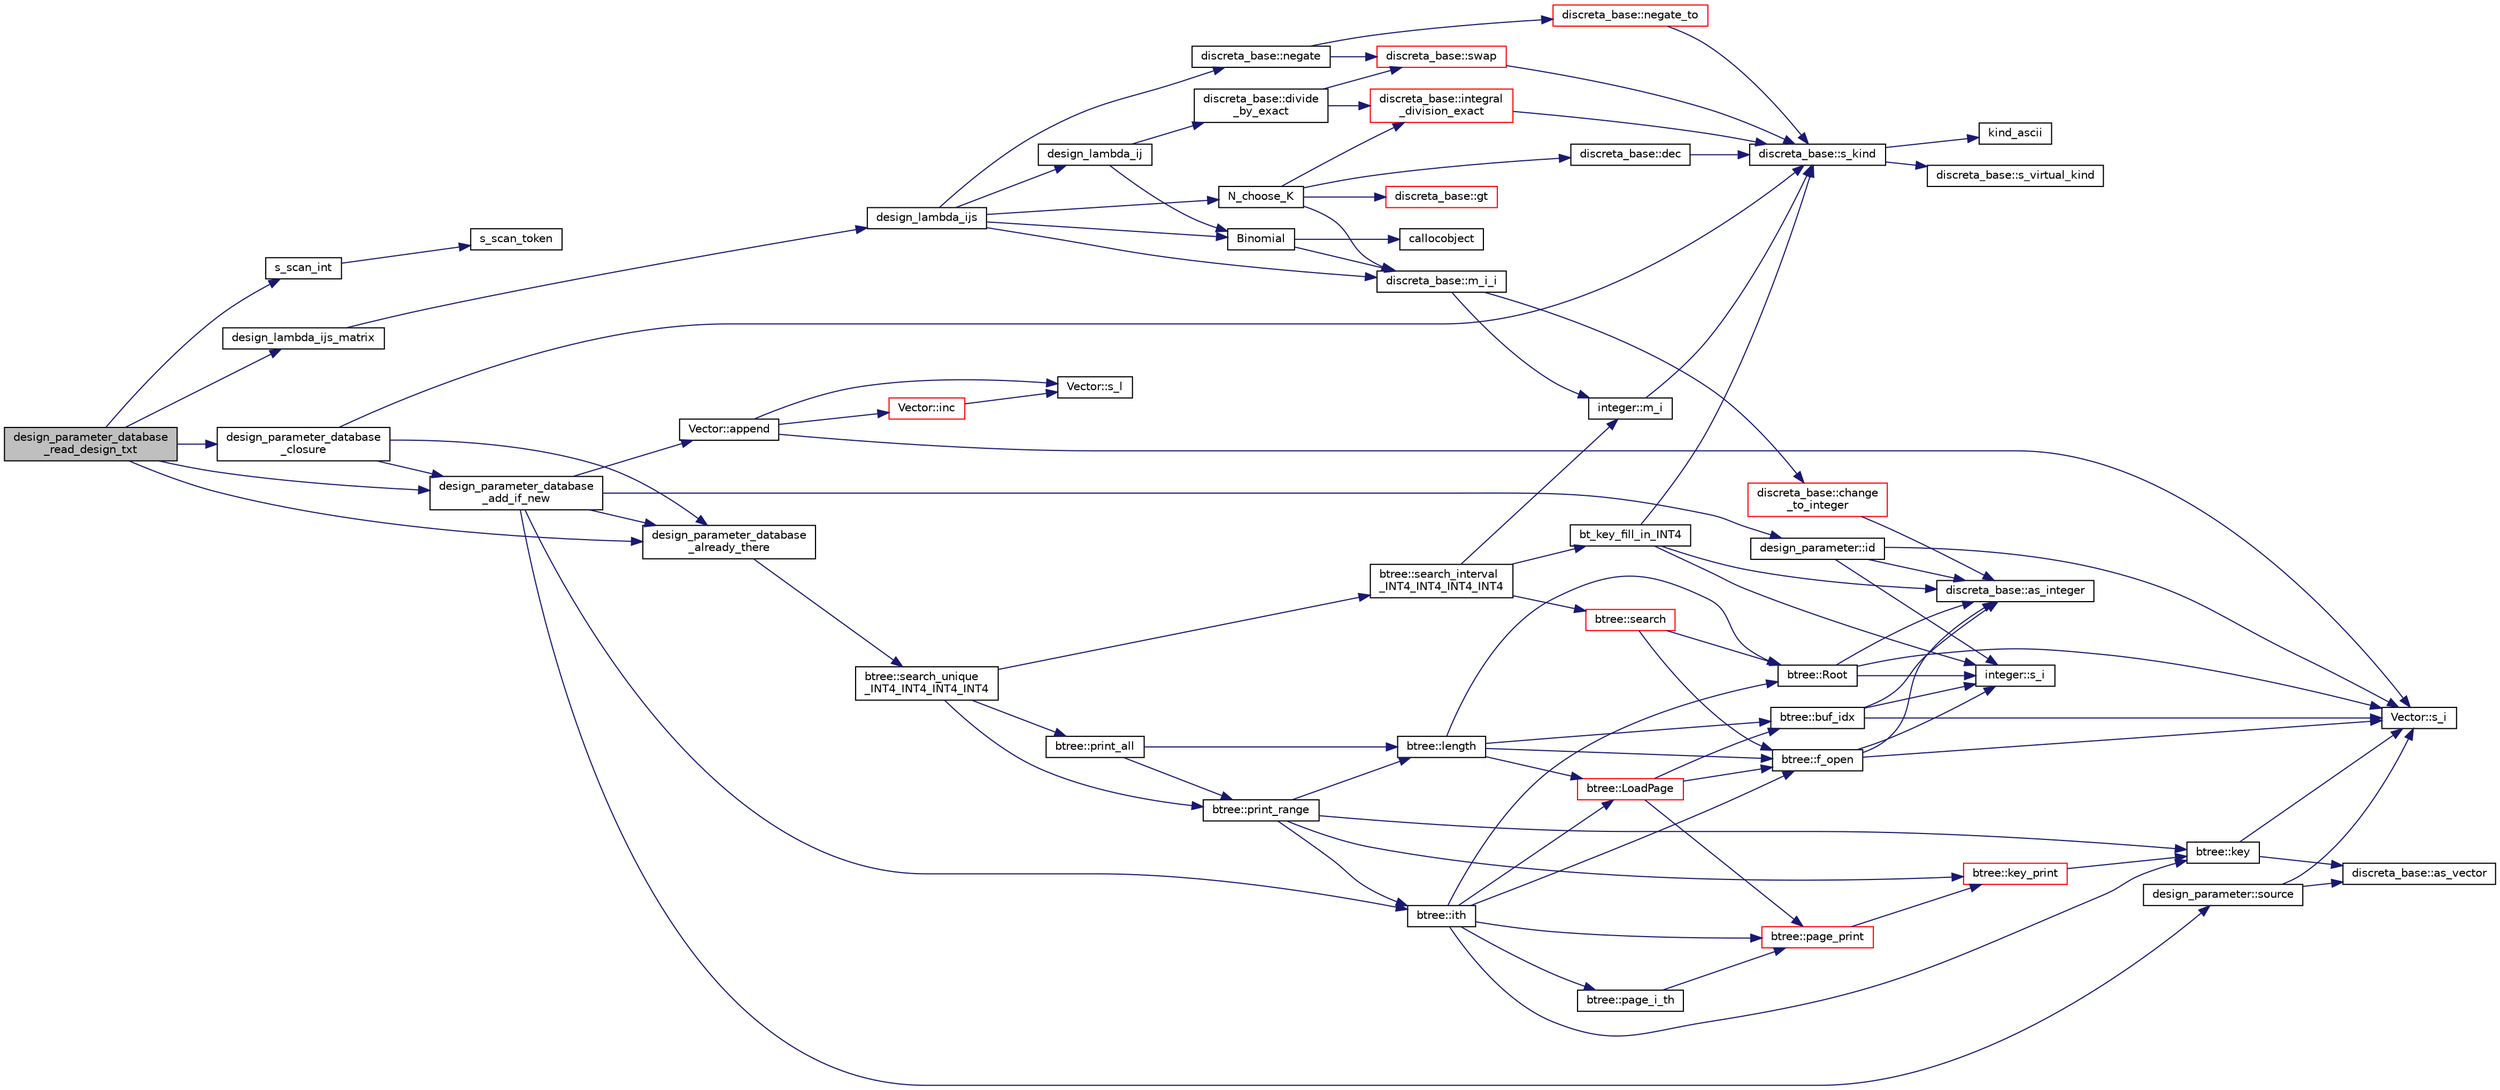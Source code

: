 digraph "design_parameter_database_read_design_txt"
{
  edge [fontname="Helvetica",fontsize="10",labelfontname="Helvetica",labelfontsize="10"];
  node [fontname="Helvetica",fontsize="10",shape=record];
  rankdir="LR";
  Node1096 [label="design_parameter_database\l_read_design_txt",height=0.2,width=0.4,color="black", fillcolor="grey75", style="filled", fontcolor="black"];
  Node1096 -> Node1097 [color="midnightblue",fontsize="10",style="solid",fontname="Helvetica"];
  Node1097 [label="s_scan_int",height=0.2,width=0.4,color="black", fillcolor="white", style="filled",URL="$d5/db4/io__and__os_8h.html#ab43cab8ae063700a2fc82113b69eea5f"];
  Node1097 -> Node1098 [color="midnightblue",fontsize="10",style="solid",fontname="Helvetica"];
  Node1098 [label="s_scan_token",height=0.2,width=0.4,color="black", fillcolor="white", style="filled",URL="$d4/d74/util_8_c.html#a8d1a4ad92d09138f7a1a7e389469ed45"];
  Node1096 -> Node1099 [color="midnightblue",fontsize="10",style="solid",fontname="Helvetica"];
  Node1099 [label="design_lambda_ijs_matrix",height=0.2,width=0.4,color="black", fillcolor="white", style="filled",URL="$d1/dec/lib_2_d_i_s_c_r_e_t_a_2design_8_c.html#a77a457666b8a4a24f1208d257a53f3fb"];
  Node1099 -> Node1100 [color="midnightblue",fontsize="10",style="solid",fontname="Helvetica"];
  Node1100 [label="design_lambda_ijs",height=0.2,width=0.4,color="black", fillcolor="white", style="filled",URL="$d1/dec/lib_2_d_i_s_c_r_e_t_a_2design_8_c.html#a89f8e89e9ddb69c6871c43b5253363f2"];
  Node1100 -> Node1101 [color="midnightblue",fontsize="10",style="solid",fontname="Helvetica"];
  Node1101 [label="discreta_base::m_i_i",height=0.2,width=0.4,color="black", fillcolor="white", style="filled",URL="$d7/d71/classdiscreta__base.html#aa231464a9d4bc233f66608021c9ad997"];
  Node1101 -> Node1102 [color="midnightblue",fontsize="10",style="solid",fontname="Helvetica"];
  Node1102 [label="discreta_base::change\l_to_integer",height=0.2,width=0.4,color="red", fillcolor="white", style="filled",URL="$d7/d71/classdiscreta__base.html#a58a5a5bd8f8e6f2dd7b4483b66dc7bb9"];
  Node1102 -> Node1112 [color="midnightblue",fontsize="10",style="solid",fontname="Helvetica"];
  Node1112 [label="discreta_base::as_integer",height=0.2,width=0.4,color="black", fillcolor="white", style="filled",URL="$d7/d71/classdiscreta__base.html#a00d7691eaf874fd283d942692fe8dd26"];
  Node1101 -> Node1174 [color="midnightblue",fontsize="10",style="solid",fontname="Helvetica"];
  Node1174 [label="integer::m_i",height=0.2,width=0.4,color="black", fillcolor="white", style="filled",URL="$d0/de5/classinteger.html#a869091f0a0f35f5354c8c4a70250e8a9"];
  Node1174 -> Node1106 [color="midnightblue",fontsize="10",style="solid",fontname="Helvetica"];
  Node1106 [label="discreta_base::s_kind",height=0.2,width=0.4,color="black", fillcolor="white", style="filled",URL="$d7/d71/classdiscreta__base.html#a8a830025c74adbbc3362418a7c2ba157"];
  Node1106 -> Node1107 [color="midnightblue",fontsize="10",style="solid",fontname="Helvetica"];
  Node1107 [label="discreta_base::s_virtual_kind",height=0.2,width=0.4,color="black", fillcolor="white", style="filled",URL="$d7/d71/classdiscreta__base.html#a52778a6d6943a468be083d0785d418fb"];
  Node1106 -> Node1108 [color="midnightblue",fontsize="10",style="solid",fontname="Helvetica"];
  Node1108 [label="kind_ascii",height=0.2,width=0.4,color="black", fillcolor="white", style="filled",URL="$d9/d60/discreta_8h.html#ad0ce825a9f29bc6cec27e1b64cfe27bf"];
  Node1100 -> Node1175 [color="midnightblue",fontsize="10",style="solid",fontname="Helvetica"];
  Node1175 [label="Binomial",height=0.2,width=0.4,color="black", fillcolor="white", style="filled",URL="$d9/d60/discreta_8h.html#a832bb13a7500f74e6ce6fd77a4133dcf"];
  Node1175 -> Node1101 [color="midnightblue",fontsize="10",style="solid",fontname="Helvetica"];
  Node1175 -> Node1176 [color="midnightblue",fontsize="10",style="solid",fontname="Helvetica"];
  Node1176 [label="callocobject",height=0.2,width=0.4,color="black", fillcolor="white", style="filled",URL="$d3/d72/global_8_c.html#a8bbcb8338d159223714097d10e94364d"];
  Node1100 -> Node1177 [color="midnightblue",fontsize="10",style="solid",fontname="Helvetica"];
  Node1177 [label="discreta_base::negate",height=0.2,width=0.4,color="black", fillcolor="white", style="filled",URL="$d7/d71/classdiscreta__base.html#aac1be1125008f8a93a3083cd1a43878d"];
  Node1177 -> Node1178 [color="midnightblue",fontsize="10",style="solid",fontname="Helvetica"];
  Node1178 [label="discreta_base::negate_to",height=0.2,width=0.4,color="red", fillcolor="white", style="filled",URL="$d7/d71/classdiscreta__base.html#a65ad2034f2f4518d424b814974018a03"];
  Node1178 -> Node1106 [color="midnightblue",fontsize="10",style="solid",fontname="Helvetica"];
  Node1177 -> Node1179 [color="midnightblue",fontsize="10",style="solid",fontname="Helvetica"];
  Node1179 [label="discreta_base::swap",height=0.2,width=0.4,color="red", fillcolor="white", style="filled",URL="$d7/d71/classdiscreta__base.html#a2e8acbb9d3476675dac5b6a583b0293e"];
  Node1179 -> Node1106 [color="midnightblue",fontsize="10",style="solid",fontname="Helvetica"];
  Node1100 -> Node1180 [color="midnightblue",fontsize="10",style="solid",fontname="Helvetica"];
  Node1180 [label="design_lambda_ij",height=0.2,width=0.4,color="black", fillcolor="white", style="filled",URL="$d1/dec/lib_2_d_i_s_c_r_e_t_a_2design_8_c.html#a26d7065876dd8456e46e4bbb77a97650"];
  Node1180 -> Node1175 [color="midnightblue",fontsize="10",style="solid",fontname="Helvetica"];
  Node1180 -> Node1181 [color="midnightblue",fontsize="10",style="solid",fontname="Helvetica"];
  Node1181 [label="discreta_base::divide\l_by_exact",height=0.2,width=0.4,color="black", fillcolor="white", style="filled",URL="$d7/d71/classdiscreta__base.html#a14ea31dd075b20644457db08319389ef"];
  Node1181 -> Node1182 [color="midnightblue",fontsize="10",style="solid",fontname="Helvetica"];
  Node1182 [label="discreta_base::integral\l_division_exact",height=0.2,width=0.4,color="red", fillcolor="white", style="filled",URL="$d7/d71/classdiscreta__base.html#a77aa5f7ddec1f6baa8fb39fa16f479af"];
  Node1182 -> Node1106 [color="midnightblue",fontsize="10",style="solid",fontname="Helvetica"];
  Node1181 -> Node1179 [color="midnightblue",fontsize="10",style="solid",fontname="Helvetica"];
  Node1100 -> Node1184 [color="midnightblue",fontsize="10",style="solid",fontname="Helvetica"];
  Node1184 [label="N_choose_K",height=0.2,width=0.4,color="black", fillcolor="white", style="filled",URL="$d9/d60/discreta_8h.html#a21dbd2ab337323b55df9230b6ded86e7"];
  Node1184 -> Node1101 [color="midnightblue",fontsize="10",style="solid",fontname="Helvetica"];
  Node1184 -> Node1185 [color="midnightblue",fontsize="10",style="solid",fontname="Helvetica"];
  Node1185 [label="discreta_base::gt",height=0.2,width=0.4,color="red", fillcolor="white", style="filled",URL="$d7/d71/classdiscreta__base.html#ac7dbe66505d512c802c0698c13b05605"];
  Node1184 -> Node1187 [color="midnightblue",fontsize="10",style="solid",fontname="Helvetica"];
  Node1187 [label="discreta_base::dec",height=0.2,width=0.4,color="black", fillcolor="white", style="filled",URL="$d7/d71/classdiscreta__base.html#a11449a5cfa7dc5f5600e012517af6f0f"];
  Node1187 -> Node1106 [color="midnightblue",fontsize="10",style="solid",fontname="Helvetica"];
  Node1184 -> Node1182 [color="midnightblue",fontsize="10",style="solid",fontname="Helvetica"];
  Node1096 -> Node1188 [color="midnightblue",fontsize="10",style="solid",fontname="Helvetica"];
  Node1188 [label="design_parameter_database\l_already_there",height=0.2,width=0.4,color="black", fillcolor="white", style="filled",URL="$d1/dec/lib_2_d_i_s_c_r_e_t_a_2design_8_c.html#a1a30451e84e5db071c2b0de9262b9753"];
  Node1188 -> Node1189 [color="midnightblue",fontsize="10",style="solid",fontname="Helvetica"];
  Node1189 [label="btree::search_unique\l_INT4_INT4_INT4_INT4",height=0.2,width=0.4,color="black", fillcolor="white", style="filled",URL="$dd/db0/classbtree.html#a84ca9f7c7d10a5fbf123bf68081519e1"];
  Node1189 -> Node1190 [color="midnightblue",fontsize="10",style="solid",fontname="Helvetica"];
  Node1190 [label="btree::search_interval\l_INT4_INT4_INT4_INT4",height=0.2,width=0.4,color="black", fillcolor="white", style="filled",URL="$dd/db0/classbtree.html#a5a22b7f3ea6107cda032f669c00ad3d9"];
  Node1190 -> Node1174 [color="midnightblue",fontsize="10",style="solid",fontname="Helvetica"];
  Node1190 -> Node1191 [color="midnightblue",fontsize="10",style="solid",fontname="Helvetica"];
  Node1191 [label="bt_key_fill_in_INT4",height=0.2,width=0.4,color="black", fillcolor="white", style="filled",URL="$d0/db3/bt__key_8_c.html#ab9236cc7f045b1beefa9445abd170dff"];
  Node1191 -> Node1106 [color="midnightblue",fontsize="10",style="solid",fontname="Helvetica"];
  Node1191 -> Node1112 [color="midnightblue",fontsize="10",style="solid",fontname="Helvetica"];
  Node1191 -> Node1192 [color="midnightblue",fontsize="10",style="solid",fontname="Helvetica"];
  Node1192 [label="integer::s_i",height=0.2,width=0.4,color="black", fillcolor="white", style="filled",URL="$d0/de5/classinteger.html#adf28e9f94d4c844adaa950deeb80b904"];
  Node1190 -> Node1193 [color="midnightblue",fontsize="10",style="solid",fontname="Helvetica"];
  Node1193 [label="btree::search",height=0.2,width=0.4,color="red", fillcolor="white", style="filled",URL="$dd/db0/classbtree.html#a0aea262fd4da610b2276f7742fc999d5"];
  Node1193 -> Node1194 [color="midnightblue",fontsize="10",style="solid",fontname="Helvetica"];
  Node1194 [label="btree::Root",height=0.2,width=0.4,color="black", fillcolor="white", style="filled",URL="$dd/db0/classbtree.html#a2fd65be715ab94bf4a764c4f582a642b"];
  Node1194 -> Node1168 [color="midnightblue",fontsize="10",style="solid",fontname="Helvetica"];
  Node1168 [label="Vector::s_i",height=0.2,width=0.4,color="black", fillcolor="white", style="filled",URL="$d5/db2/class_vector.html#a1c4fe1752523df8119f70dd550244871"];
  Node1194 -> Node1112 [color="midnightblue",fontsize="10",style="solid",fontname="Helvetica"];
  Node1194 -> Node1192 [color="midnightblue",fontsize="10",style="solid",fontname="Helvetica"];
  Node1193 -> Node1195 [color="midnightblue",fontsize="10",style="solid",fontname="Helvetica"];
  Node1195 [label="btree::f_open",height=0.2,width=0.4,color="black", fillcolor="white", style="filled",URL="$dd/db0/classbtree.html#a192d74607f02ea8e0ad631d6e6fd6704"];
  Node1195 -> Node1168 [color="midnightblue",fontsize="10",style="solid",fontname="Helvetica"];
  Node1195 -> Node1112 [color="midnightblue",fontsize="10",style="solid",fontname="Helvetica"];
  Node1195 -> Node1192 [color="midnightblue",fontsize="10",style="solid",fontname="Helvetica"];
  Node1189 -> Node1220 [color="midnightblue",fontsize="10",style="solid",fontname="Helvetica"];
  Node1220 [label="btree::print_range",height=0.2,width=0.4,color="black", fillcolor="white", style="filled",URL="$dd/db0/classbtree.html#afdde4b8008679f3c85b24b254a5ffdad"];
  Node1220 -> Node1215 [color="midnightblue",fontsize="10",style="solid",fontname="Helvetica"];
  Node1215 [label="btree::key",height=0.2,width=0.4,color="black", fillcolor="white", style="filled",URL="$dd/db0/classbtree.html#abc561b2c60acc5a699637b7eb2549503"];
  Node1215 -> Node1168 [color="midnightblue",fontsize="10",style="solid",fontname="Helvetica"];
  Node1215 -> Node1114 [color="midnightblue",fontsize="10",style="solid",fontname="Helvetica"];
  Node1114 [label="discreta_base::as_vector",height=0.2,width=0.4,color="black", fillcolor="white", style="filled",URL="$d7/d71/classdiscreta__base.html#a7bdd6cae39c380b128ee9e17e42cf020"];
  Node1220 -> Node1221 [color="midnightblue",fontsize="10",style="solid",fontname="Helvetica"];
  Node1221 [label="btree::length",height=0.2,width=0.4,color="black", fillcolor="white", style="filled",URL="$dd/db0/classbtree.html#ac75ef7763f81f808bdf266f12d1fa137"];
  Node1221 -> Node1195 [color="midnightblue",fontsize="10",style="solid",fontname="Helvetica"];
  Node1221 -> Node1198 [color="midnightblue",fontsize="10",style="solid",fontname="Helvetica"];
  Node1198 [label="btree::buf_idx",height=0.2,width=0.4,color="black", fillcolor="white", style="filled",URL="$dd/db0/classbtree.html#a6a928fc93c93d8b5a83ad1ba699b453e"];
  Node1198 -> Node1168 [color="midnightblue",fontsize="10",style="solid",fontname="Helvetica"];
  Node1198 -> Node1112 [color="midnightblue",fontsize="10",style="solid",fontname="Helvetica"];
  Node1198 -> Node1192 [color="midnightblue",fontsize="10",style="solid",fontname="Helvetica"];
  Node1221 -> Node1194 [color="midnightblue",fontsize="10",style="solid",fontname="Helvetica"];
  Node1221 -> Node1197 [color="midnightblue",fontsize="10",style="solid",fontname="Helvetica"];
  Node1197 [label="btree::LoadPage",height=0.2,width=0.4,color="red", fillcolor="white", style="filled",URL="$dd/db0/classbtree.html#a29d23b8b151b6b793aa1184ca6ccc947"];
  Node1197 -> Node1195 [color="midnightblue",fontsize="10",style="solid",fontname="Helvetica"];
  Node1197 -> Node1198 [color="midnightblue",fontsize="10",style="solid",fontname="Helvetica"];
  Node1197 -> Node1204 [color="midnightblue",fontsize="10",style="solid",fontname="Helvetica"];
  Node1204 [label="btree::page_print",height=0.2,width=0.4,color="red", fillcolor="white", style="filled",URL="$dd/db0/classbtree.html#ae6ffbcdff58a0c738d1a0e27a963da5d"];
  Node1204 -> Node1206 [color="midnightblue",fontsize="10",style="solid",fontname="Helvetica"];
  Node1206 [label="btree::key_print",height=0.2,width=0.4,color="red", fillcolor="white", style="filled",URL="$dd/db0/classbtree.html#a4d527d5afa4891a2fa69fc1a07c48627"];
  Node1206 -> Node1215 [color="midnightblue",fontsize="10",style="solid",fontname="Helvetica"];
  Node1220 -> Node1222 [color="midnightblue",fontsize="10",style="solid",fontname="Helvetica"];
  Node1222 [label="btree::ith",height=0.2,width=0.4,color="black", fillcolor="white", style="filled",URL="$dd/db0/classbtree.html#aba50733eb0d292c2fd103cd6721cc1d6"];
  Node1222 -> Node1195 [color="midnightblue",fontsize="10",style="solid",fontname="Helvetica"];
  Node1222 -> Node1194 [color="midnightblue",fontsize="10",style="solid",fontname="Helvetica"];
  Node1222 -> Node1197 [color="midnightblue",fontsize="10",style="solid",fontname="Helvetica"];
  Node1222 -> Node1204 [color="midnightblue",fontsize="10",style="solid",fontname="Helvetica"];
  Node1222 -> Node1223 [color="midnightblue",fontsize="10",style="solid",fontname="Helvetica"];
  Node1223 [label="btree::page_i_th",height=0.2,width=0.4,color="black", fillcolor="white", style="filled",URL="$dd/db0/classbtree.html#a46150b5fbb59f760f6269ce559b38525"];
  Node1223 -> Node1204 [color="midnightblue",fontsize="10",style="solid",fontname="Helvetica"];
  Node1222 -> Node1215 [color="midnightblue",fontsize="10",style="solid",fontname="Helvetica"];
  Node1220 -> Node1206 [color="midnightblue",fontsize="10",style="solid",fontname="Helvetica"];
  Node1189 -> Node1224 [color="midnightblue",fontsize="10",style="solid",fontname="Helvetica"];
  Node1224 [label="btree::print_all",height=0.2,width=0.4,color="black", fillcolor="white", style="filled",URL="$dd/db0/classbtree.html#a34c238b9ff5f8dcdf31948c0abba05ca"];
  Node1224 -> Node1221 [color="midnightblue",fontsize="10",style="solid",fontname="Helvetica"];
  Node1224 -> Node1220 [color="midnightblue",fontsize="10",style="solid",fontname="Helvetica"];
  Node1096 -> Node1225 [color="midnightblue",fontsize="10",style="solid",fontname="Helvetica"];
  Node1225 [label="design_parameter_database\l_add_if_new",height=0.2,width=0.4,color="black", fillcolor="white", style="filled",URL="$d1/dec/lib_2_d_i_s_c_r_e_t_a_2design_8_c.html#afab003d450b51bb6c988b57c3451f535"];
  Node1225 -> Node1188 [color="midnightblue",fontsize="10",style="solid",fontname="Helvetica"];
  Node1225 -> Node1222 [color="midnightblue",fontsize="10",style="solid",fontname="Helvetica"];
  Node1225 -> Node1226 [color="midnightblue",fontsize="10",style="solid",fontname="Helvetica"];
  Node1226 [label="design_parameter::source",height=0.2,width=0.4,color="black", fillcolor="white", style="filled",URL="$da/d94/classdesign__parameter.html#a7285d5775f7a1b5ee30d82fb3148c7f6"];
  Node1226 -> Node1168 [color="midnightblue",fontsize="10",style="solid",fontname="Helvetica"];
  Node1226 -> Node1114 [color="midnightblue",fontsize="10",style="solid",fontname="Helvetica"];
  Node1225 -> Node1227 [color="midnightblue",fontsize="10",style="solid",fontname="Helvetica"];
  Node1227 [label="Vector::append",height=0.2,width=0.4,color="black", fillcolor="white", style="filled",URL="$d5/db2/class_vector.html#aec80be90cd2cbfe79267220113b679c4"];
  Node1227 -> Node1228 [color="midnightblue",fontsize="10",style="solid",fontname="Helvetica"];
  Node1228 [label="Vector::s_l",height=0.2,width=0.4,color="black", fillcolor="white", style="filled",URL="$d5/db2/class_vector.html#ad2dc082288f858d22a528832289e0704"];
  Node1227 -> Node1229 [color="midnightblue",fontsize="10",style="solid",fontname="Helvetica"];
  Node1229 [label="Vector::inc",height=0.2,width=0.4,color="red", fillcolor="white", style="filled",URL="$d5/db2/class_vector.html#a5f6fe0531bc3d9829becd8503e4156a3"];
  Node1229 -> Node1228 [color="midnightblue",fontsize="10",style="solid",fontname="Helvetica"];
  Node1227 -> Node1168 [color="midnightblue",fontsize="10",style="solid",fontname="Helvetica"];
  Node1225 -> Node1231 [color="midnightblue",fontsize="10",style="solid",fontname="Helvetica"];
  Node1231 [label="design_parameter::id",height=0.2,width=0.4,color="black", fillcolor="white", style="filled",URL="$da/d94/classdesign__parameter.html#ae83312a3e4d40a0ce15b649d3fe3ff19"];
  Node1231 -> Node1168 [color="midnightblue",fontsize="10",style="solid",fontname="Helvetica"];
  Node1231 -> Node1112 [color="midnightblue",fontsize="10",style="solid",fontname="Helvetica"];
  Node1231 -> Node1192 [color="midnightblue",fontsize="10",style="solid",fontname="Helvetica"];
  Node1096 -> Node1232 [color="midnightblue",fontsize="10",style="solid",fontname="Helvetica"];
  Node1232 [label="design_parameter_database\l_closure",height=0.2,width=0.4,color="black", fillcolor="white", style="filled",URL="$d1/dec/lib_2_d_i_s_c_r_e_t_a_2design_8_c.html#a311d21856b33e2872f1d686c191b0003"];
  Node1232 -> Node1225 [color="midnightblue",fontsize="10",style="solid",fontname="Helvetica"];
  Node1232 -> Node1106 [color="midnightblue",fontsize="10",style="solid",fontname="Helvetica"];
  Node1232 -> Node1188 [color="midnightblue",fontsize="10",style="solid",fontname="Helvetica"];
}

